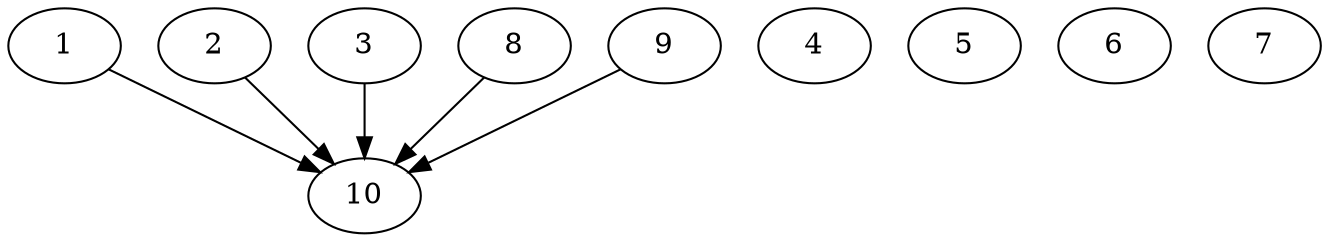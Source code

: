// DAG automatically generated by daggen at Thu Oct  3 13:58:05 2019
// ./daggen --dot -n 10 --ccr 0.5 --fat 0.9 --regular 0.5 --density 0.9 --mindata 5242880 --maxdata 52428800 
digraph G {
  1 [size="53805056", alpha="0.01", expect_size="26902528"] 
  1 -> 10 [size ="26902528"]
  2 [size="43407360", alpha="0.19", expect_size="21703680"] 
  2 -> 10 [size ="21703680"]
  3 [size="12761088", alpha="0.00", expect_size="6380544"] 
  3 -> 10 [size ="6380544"]
  4 [size="59025408", alpha="0.05", expect_size="29512704"] 
  5 [size="104128512", alpha="0.05", expect_size="52064256"] 
  6 [size="83339264", alpha="0.02", expect_size="41669632"] 
  7 [size="59551744", alpha="0.01", expect_size="29775872"] 
  8 [size="29876224", alpha="0.18", expect_size="14938112"] 
  8 -> 10 [size ="14938112"]
  9 [size="96299008", alpha="0.01", expect_size="48149504"] 
  9 -> 10 [size ="48149504"]
  10 [size="89935872", alpha="0.18", expect_size="44967936"] 
}
